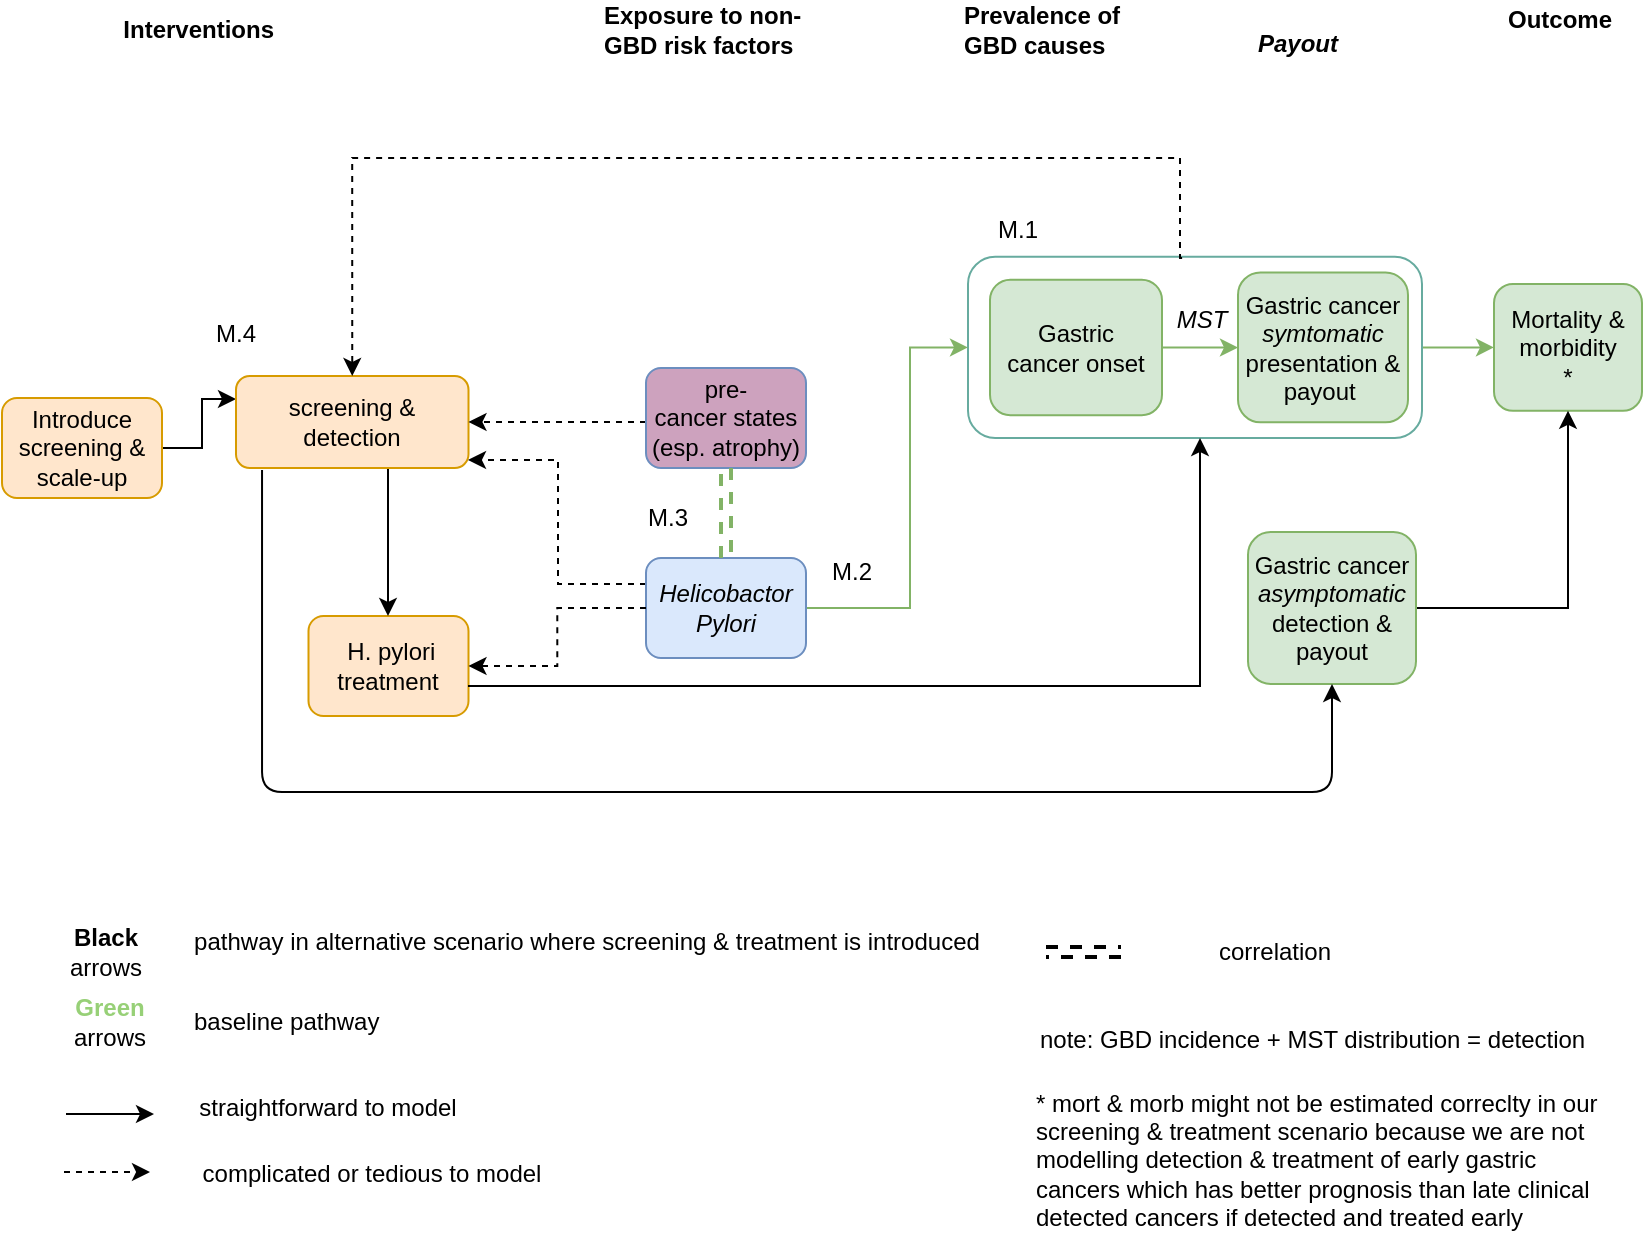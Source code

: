 <mxfile version="13.2.2" type="device"><diagram id="_VefmbwTFRXfGD_oqGUv" name="Page-1"><mxGraphModel dx="1422" dy="832" grid="0" gridSize="10" guides="1" tooltips="1" connect="1" arrows="1" fold="1" page="1" pageScale="1" pageWidth="850" pageHeight="1100" math="0" shadow="0"><root><mxCell id="0"/><mxCell id="1" parent="0"/><mxCell id="5JHus7lwIx-RlPINlo5S-47" value="" style="edgeStyle=orthogonalEdgeStyle;rounded=0;orthogonalLoop=1;jettySize=auto;html=1;strokeWidth=1;fillColor=#d5e8d4;strokeColor=#82b366;" edge="1" parent="1" source="5JHus7lwIx-RlPINlo5S-24" target="9BRG7YFNv6nA_ngZhegp-21"><mxGeometry relative="1" as="geometry"/></mxCell><mxCell id="5JHus7lwIx-RlPINlo5S-24" value="" style="rounded=1;whiteSpace=wrap;html=1;strokeColor=#67AB9F;fillColor=none;" vertex="1" parent="1"><mxGeometry x="499" y="151.38" width="227" height="90.62" as="geometry"/></mxCell><mxCell id="9BRG7YFNv6nA_ngZhegp-1" value="&lt;b&gt;Interventions&amp;nbsp;&lt;/b&gt;" style="text;html=1;strokeColor=none;fillColor=none;align=center;verticalAlign=middle;whiteSpace=wrap;rounded=0;" parent="1" vertex="1"><mxGeometry x="96" y="28" width="40" height="20" as="geometry"/></mxCell><mxCell id="9BRG7YFNv6nA_ngZhegp-5" value="&lt;b&gt;Prevalence of &lt;br&gt;GBD causes&lt;/b&gt;" style="text;html=1;strokeColor=none;fillColor=none;align=left;verticalAlign=middle;whiteSpace=wrap;rounded=0;" parent="1" vertex="1"><mxGeometry x="495" y="28" width="89" height="20" as="geometry"/></mxCell><mxCell id="5JHus7lwIx-RlPINlo5S-42" value="" style="edgeStyle=orthogonalEdgeStyle;rounded=0;orthogonalLoop=1;jettySize=auto;html=1;strokeWidth=1;entryX=0;entryY=0.25;entryDx=0;entryDy=0;" edge="1" parent="1" source="9BRG7YFNv6nA_ngZhegp-11" target="guW-C-c2uIzS8dZCg0WM-12"><mxGeometry relative="1" as="geometry"><mxPoint x="176" y="282" as="targetPoint"/></mxGeometry></mxCell><mxCell id="9BRG7YFNv6nA_ngZhegp-11" value="Introduce screening &amp;amp; scale-up" style="rounded=1;whiteSpace=wrap;html=1;fillColor=#ffe6cc;strokeColor=#d79b00;" parent="1" vertex="1"><mxGeometry x="16" y="222" width="80" height="50" as="geometry"/></mxCell><mxCell id="9BRG7YFNv6nA_ngZhegp-13" value="&amp;nbsp;H. pylori treatment" style="rounded=1;whiteSpace=wrap;html=1;fillColor=#ffe6cc;strokeColor=#d79b00;" parent="1" vertex="1"><mxGeometry x="169.25" y="331" width="80" height="50" as="geometry"/></mxCell><mxCell id="5JHus7lwIx-RlPINlo5S-43" value="" style="edgeStyle=orthogonalEdgeStyle;rounded=0;orthogonalLoop=1;jettySize=auto;html=1;strokeWidth=1;" edge="1" parent="1" source="guW-C-c2uIzS8dZCg0WM-12" target="9BRG7YFNv6nA_ngZhegp-13"><mxGeometry relative="1" as="geometry"><Array as="points"><mxPoint x="209" y="276"/><mxPoint x="209" y="276"/></Array></mxGeometry></mxCell><mxCell id="guW-C-c2uIzS8dZCg0WM-12" value="screening &amp;amp; detection" style="rounded=1;whiteSpace=wrap;html=1;fillColor=#ffe6cc;strokeColor=#d79b00;" parent="1" vertex="1"><mxGeometry x="133" y="211" width="116.25" height="46" as="geometry"/></mxCell><mxCell id="9BRG7YFNv6nA_ngZhegp-14" value="&lt;b&gt;Exposure to non-&lt;br&gt;GBD&amp;nbsp;risk factors&lt;/b&gt;" style="text;html=1;strokeColor=none;fillColor=none;align=left;verticalAlign=middle;whiteSpace=wrap;rounded=0;" parent="1" vertex="1"><mxGeometry x="315" y="28" width="180" height="20" as="geometry"/></mxCell><mxCell id="guW-C-c2uIzS8dZCg0WM-52" value="" style="edgeStyle=orthogonalEdgeStyle;rounded=0;orthogonalLoop=1;jettySize=auto;html=1;strokeWidth=1;entryX=0;entryY=0.5;entryDx=0;entryDy=0;fillColor=#d5e8d4;strokeColor=#82b366;" parent="1" source="9BRG7YFNv6nA_ngZhegp-17" target="5JHus7lwIx-RlPINlo5S-24" edge="1"><mxGeometry relative="1" as="geometry"><mxPoint x="546" y="219" as="targetPoint"/><Array as="points"><mxPoint x="470" y="327"/><mxPoint x="470" y="197"/></Array></mxGeometry></mxCell><mxCell id="5JHus7lwIx-RlPINlo5S-16" value="" style="edgeStyle=orthogonalEdgeStyle;rounded=0;orthogonalLoop=1;jettySize=auto;html=1;strokeWidth=1;entryX=1;entryY=0.5;entryDx=0;entryDy=0;dashed=1;" edge="1" parent="1" source="9BRG7YFNv6nA_ngZhegp-22" target="guW-C-c2uIzS8dZCg0WM-12"><mxGeometry relative="1" as="geometry"><mxPoint x="320" y="255.75" as="targetPoint"/><Array as="points"><mxPoint x="340" y="234"/><mxPoint x="340" y="234"/></Array></mxGeometry></mxCell><mxCell id="5JHus7lwIx-RlPINlo5S-22" value="" style="edgeStyle=orthogonalEdgeStyle;rounded=0;orthogonalLoop=1;jettySize=auto;html=1;dashed=1;strokeWidth=1;" edge="1" parent="1" source="9BRG7YFNv6nA_ngZhegp-17"><mxGeometry relative="1" as="geometry"><mxPoint x="249" y="253" as="targetPoint"/><Array as="points"><mxPoint x="294" y="315"/><mxPoint x="294" y="253"/></Array></mxGeometry></mxCell><mxCell id="9BRG7YFNv6nA_ngZhegp-17" value="&lt;i&gt;Helicobactor Pylori&lt;/i&gt;" style="rounded=1;whiteSpace=wrap;html=1;fillColor=#dae8fc;strokeColor=#6c8ebf;" parent="1" vertex="1"><mxGeometry x="338" y="302" width="80" height="50" as="geometry"/></mxCell><mxCell id="9BRG7YFNv6nA_ngZhegp-21" value="Mortality &amp;amp; morbidity&lt;br&gt;*" style="rounded=1;whiteSpace=wrap;html=1;fillColor=#d5e8d4;strokeColor=#82b366;" parent="1" vertex="1"><mxGeometry x="762" y="165" width="74" height="63.38" as="geometry"/></mxCell><mxCell id="guW-C-c2uIzS8dZCg0WM-15" value="" style="edgeStyle=orthogonalEdgeStyle;rounded=0;orthogonalLoop=1;jettySize=auto;html=1;entryX=0.5;entryY=0;entryDx=0;entryDy=0;dashed=1;exitX=0.206;exitY=-0.009;exitDx=0;exitDy=0;exitPerimeter=0;" parent="1" target="guW-C-c2uIzS8dZCg0WM-12" edge="1"><mxGeometry relative="1" as="geometry"><mxPoint x="475" y="177" as="targetPoint"/><Array as="points"><mxPoint x="605" y="152"/><mxPoint x="605" y="102"/><mxPoint x="191" y="102"/></Array><mxPoint x="606.058" y="151.974" as="sourcePoint"/></mxGeometry></mxCell><mxCell id="5JHus7lwIx-RlPINlo5S-4" value="" style="edgeStyle=orthogonalEdgeStyle;rounded=0;orthogonalLoop=1;jettySize=auto;html=1;strokeWidth=1;fillColor=#d5e8d4;strokeColor=#82b366;" edge="1" parent="1" source="9BRG7YFNv6nA_ngZhegp-23" target="RNUHMSx9s0ZC4bbaaiOD-13"><mxGeometry relative="1" as="geometry"/></mxCell><mxCell id="9BRG7YFNv6nA_ngZhegp-23" value="Gastric&lt;br&gt;cancer onset" style="rounded=1;whiteSpace=wrap;html=1;fillColor=#d5e8d4;strokeColor=#82b366;" parent="1" vertex="1"><mxGeometry x="510" y="162.82" width="86" height="67.75" as="geometry"/></mxCell><mxCell id="RNUHMSx9s0ZC4bbaaiOD-15" value="&lt;b&gt;Outcome&lt;/b&gt;" style="text;html=1;strokeColor=none;fillColor=none;align=left;verticalAlign=middle;whiteSpace=wrap;rounded=0;" parent="1" vertex="1"><mxGeometry x="767" y="23" width="69" height="20" as="geometry"/></mxCell><mxCell id="RNUHMSx9s0ZC4bbaaiOD-13" value="Gastric cancer &lt;i&gt;symtomatic &lt;/i&gt;presentation &amp;amp;&lt;br&gt;payout&amp;nbsp;" style="rounded=1;whiteSpace=wrap;html=1;fillColor=#d5e8d4;strokeColor=#82b366;" parent="1" vertex="1"><mxGeometry x="634" y="159.25" width="85" height="74.88" as="geometry"/></mxCell><mxCell id="guW-C-c2uIzS8dZCg0WM-28" value="&lt;div&gt;&lt;span&gt;note: GBD incidence + MST distribution = detection&lt;/span&gt;&lt;/div&gt;&amp;nbsp;" style="text;html=1;strokeColor=none;fillColor=none;align=left;verticalAlign=middle;whiteSpace=wrap;rounded=0;" parent="1" vertex="1"><mxGeometry x="533" y="540" width="301" height="20" as="geometry"/></mxCell><mxCell id="guW-C-c2uIzS8dZCg0WM-59" value="&lt;i&gt;MST&lt;/i&gt;" style="text;html=1;strokeColor=none;fillColor=none;align=center;verticalAlign=middle;whiteSpace=wrap;rounded=0;" parent="1" vertex="1"><mxGeometry x="596" y="165" width="40" height="35" as="geometry"/></mxCell><mxCell id="guW-C-c2uIzS8dZCg0WM-108" value="pathway in alternative scenario where screening &amp;amp; treatment is introduced" style="text;html=1;strokeColor=none;fillColor=none;align=center;verticalAlign=middle;whiteSpace=wrap;rounded=0;dashed=1;" parent="1" vertex="1"><mxGeometry x="90" y="484" width="437" height="20" as="geometry"/></mxCell><mxCell id="guW-C-c2uIzS8dZCg0WM-110" value="baseline pathway" style="text;html=1;strokeColor=none;fillColor=none;align=left;verticalAlign=middle;whiteSpace=wrap;rounded=0;dashed=1;" parent="1" vertex="1"><mxGeometry x="110" y="524" width="437" height="20" as="geometry"/></mxCell><mxCell id="guW-C-c2uIzS8dZCg0WM-111" value="" style="shape=link;html=1;endSize=8;strokeWidth=2;dashed=1;" parent="1" target="guW-C-c2uIzS8dZCg0WM-112" edge="1"><mxGeometry width="50" height="50" relative="1" as="geometry"><mxPoint x="538" y="499" as="sourcePoint"/><mxPoint x="595.5" y="499" as="targetPoint"/></mxGeometry></mxCell><mxCell id="guW-C-c2uIzS8dZCg0WM-112" value="correlation" style="text;html=1;strokeColor=none;fillColor=none;align=center;verticalAlign=middle;whiteSpace=wrap;rounded=0;" parent="1" vertex="1"><mxGeometry x="575.5" y="489" width="153" height="20" as="geometry"/></mxCell><mxCell id="guW-C-c2uIzS8dZCg0WM-113" value="M.1" style="text;html=1;strokeColor=none;fillColor=none;align=center;verticalAlign=middle;whiteSpace=wrap;rounded=0;dashed=1;" parent="1" vertex="1"><mxGeometry x="504" y="128" width="40" height="20" as="geometry"/></mxCell><mxCell id="guW-C-c2uIzS8dZCg0WM-114" value="M.2" style="text;html=1;strokeColor=none;fillColor=none;align=center;verticalAlign=middle;whiteSpace=wrap;rounded=0;dashed=1;" parent="1" vertex="1"><mxGeometry x="421" y="299" width="40" height="20" as="geometry"/></mxCell><mxCell id="guW-C-c2uIzS8dZCg0WM-115" value="M.3" style="text;html=1;strokeColor=none;fillColor=none;align=center;verticalAlign=middle;whiteSpace=wrap;rounded=0;dashed=1;" parent="1" vertex="1"><mxGeometry x="329" y="272" width="40" height="20" as="geometry"/></mxCell><mxCell id="guW-C-c2uIzS8dZCg0WM-116" value="M.4" style="text;html=1;strokeColor=none;fillColor=none;align=center;verticalAlign=middle;whiteSpace=wrap;rounded=0;dashed=1;" parent="1" vertex="1"><mxGeometry x="113" y="180" width="40" height="20" as="geometry"/></mxCell><mxCell id="guW-C-c2uIzS8dZCg0WM-119" value="* mort &amp;amp; morb might not be estimated correclty in our screening &amp;amp; treatment scenario because we are not modelling detection &amp;amp; treatment of early gastric cancers which has better prognosis than late clinical detected cancers if detected and treated early&lt;div&gt;&lt;/div&gt;" style="text;html=1;strokeColor=none;fillColor=none;align=left;verticalAlign=middle;whiteSpace=wrap;rounded=0;" parent="1" vertex="1"><mxGeometry x="530.5" y="593" width="292" height="20" as="geometry"/></mxCell><mxCell id="5JHus7lwIx-RlPINlo5S-51" value="" style="edgeStyle=orthogonalEdgeStyle;rounded=0;orthogonalLoop=1;jettySize=auto;html=1;strokeWidth=1;entryX=0.5;entryY=1;entryDx=0;entryDy=0;" edge="1" parent="1" source="5JHus7lwIx-RlPINlo5S-1" target="9BRG7YFNv6nA_ngZhegp-21"><mxGeometry relative="1" as="geometry"><mxPoint x="869" y="333" as="targetPoint"/></mxGeometry></mxCell><mxCell id="5JHus7lwIx-RlPINlo5S-1" value="Gastric cancer &lt;i&gt;asymptomatic&lt;/i&gt; detection &amp;amp; payout" style="rounded=1;whiteSpace=wrap;html=1;fillColor=#d5e8d4;strokeColor=#82b366;" vertex="1" parent="1"><mxGeometry x="639" y="289" width="84" height="76" as="geometry"/></mxCell><mxCell id="9BRG7YFNv6nA_ngZhegp-22" value="pre-&lt;br&gt;cancer states&lt;br&gt;(esp. atrophy)" style="rounded=1;whiteSpace=wrap;html=1;fillColor=#CDA2BE;strokeColor=#6c8ebf;" parent="1" vertex="1"><mxGeometry x="338" y="207" width="80" height="50" as="geometry"/></mxCell><mxCell id="5JHus7lwIx-RlPINlo5S-31" value="" style="shape=link;html=1;dashed=1;strokeWidth=2;entryX=0.5;entryY=1;entryDx=0;entryDy=0;fillColor=#d5e8d4;strokeColor=#82b366;" edge="1" parent="1" source="9BRG7YFNv6nA_ngZhegp-17" target="9BRG7YFNv6nA_ngZhegp-22"><mxGeometry width="50" height="50" relative="1" as="geometry"><mxPoint x="527" y="442" as="sourcePoint"/><mxPoint x="577" y="392" as="targetPoint"/></mxGeometry></mxCell><mxCell id="5JHus7lwIx-RlPINlo5S-35" value="" style="edgeStyle=orthogonalEdgeStyle;rounded=0;orthogonalLoop=1;jettySize=auto;html=1;strokeWidth=1;dashed=1;exitX=0;exitY=0.5;exitDx=0;exitDy=0;" edge="1" parent="1" source="9BRG7YFNv6nA_ngZhegp-17" target="9BRG7YFNv6nA_ngZhegp-13"><mxGeometry relative="1" as="geometry"><mxPoint x="349" y="326.5" as="sourcePoint"/><mxPoint x="231.25" y="326.5" as="targetPoint"/><Array as="points"/></mxGeometry></mxCell><mxCell id="5JHus7lwIx-RlPINlo5S-37" value="" style="edgeStyle=orthogonalEdgeStyle;rounded=0;orthogonalLoop=1;jettySize=auto;html=1;strokeWidth=1;" edge="1" parent="1" target="5JHus7lwIx-RlPINlo5S-24"><mxGeometry relative="1" as="geometry"><mxPoint x="615.086" y="252.019" as="targetPoint"/><mxPoint x="249" y="366" as="sourcePoint"/><Array as="points"><mxPoint x="249" y="366"/><mxPoint x="615" y="366"/></Array></mxGeometry></mxCell><mxCell id="5JHus7lwIx-RlPINlo5S-40" value="&lt;b&gt;&lt;i&gt;Payout&lt;/i&gt;&lt;/b&gt;" style="text;html=1;strokeColor=none;fillColor=none;align=center;verticalAlign=middle;whiteSpace=wrap;rounded=0;" vertex="1" parent="1"><mxGeometry x="644" y="35" width="40" height="20" as="geometry"/></mxCell><mxCell id="5JHus7lwIx-RlPINlo5S-44" value="" style="edgeStyle=elbowEdgeStyle;elbow=vertical;endArrow=classic;html=1;strokeWidth=1;exitX=0.112;exitY=1.022;exitDx=0;exitDy=0;entryX=0.5;entryY=1;entryDx=0;entryDy=0;exitPerimeter=0;" edge="1" parent="1" source="guW-C-c2uIzS8dZCg0WM-12" target="5JHus7lwIx-RlPINlo5S-1"><mxGeometry width="50" height="50" relative="1" as="geometry"><mxPoint x="467" y="449" as="sourcePoint"/><mxPoint x="673" y="473" as="targetPoint"/><Array as="points"><mxPoint x="668" y="419"/><mxPoint x="356" y="429"/></Array></mxGeometry></mxCell><mxCell id="5JHus7lwIx-RlPINlo5S-48" value="&lt;font color=&quot;#97d077&quot;&gt;&lt;b&gt;Green &lt;/b&gt;&lt;/font&gt;arrows" style="text;html=1;strokeColor=none;fillColor=none;align=center;verticalAlign=middle;whiteSpace=wrap;rounded=0;" vertex="1" parent="1"><mxGeometry x="50" y="524" width="40" height="20" as="geometry"/></mxCell><mxCell id="5JHus7lwIx-RlPINlo5S-49" value="&lt;b&gt;Black &lt;/b&gt;arrows" style="text;html=1;strokeColor=none;fillColor=none;align=center;verticalAlign=middle;whiteSpace=wrap;rounded=0;" vertex="1" parent="1"><mxGeometry x="48" y="489" width="40" height="20" as="geometry"/></mxCell><mxCell id="5JHus7lwIx-RlPINlo5S-53" value="" style="endArrow=classic;html=1;strokeWidth=1;dashed=1;" edge="1" parent="1"><mxGeometry width="50" height="50" relative="1" as="geometry"><mxPoint x="47" y="609" as="sourcePoint"/><mxPoint x="90" y="609" as="targetPoint"/></mxGeometry></mxCell><mxCell id="5JHus7lwIx-RlPINlo5S-54" value="" style="endArrow=classic;html=1;strokeWidth=1;" edge="1" parent="1"><mxGeometry width="50" height="50" relative="1" as="geometry"><mxPoint x="48" y="580" as="sourcePoint"/><mxPoint x="92" y="580" as="targetPoint"/><Array as="points"><mxPoint x="80" y="580"/></Array></mxGeometry></mxCell><mxCell id="5JHus7lwIx-RlPINlo5S-55" value="complicated or tedious to model" style="text;html=1;strokeColor=none;fillColor=none;align=center;verticalAlign=middle;whiteSpace=wrap;rounded=0;" vertex="1" parent="1"><mxGeometry x="90" y="600" width="222" height="20" as="geometry"/></mxCell><mxCell id="5JHus7lwIx-RlPINlo5S-56" value="straightforward to model" style="text;html=1;strokeColor=none;fillColor=none;align=center;verticalAlign=middle;whiteSpace=wrap;rounded=0;" vertex="1" parent="1"><mxGeometry x="68" y="567" width="222" height="20" as="geometry"/></mxCell></root></mxGraphModel></diagram></mxfile>